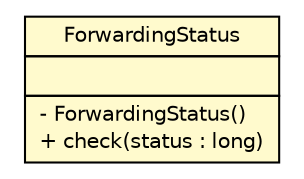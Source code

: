 #!/usr/local/bin/dot
#
# Class diagram 
# Generated by UMLGraph version R5_6 (http://www.umlgraph.org/)
#

digraph G {
	edge [fontname="Helvetica",fontsize=10,labelfontname="Helvetica",labelfontsize=10];
	node [fontname="Helvetica",fontsize=10,shape=plaintext];
	nodesep=0.25;
	ranksep=0.5;
	// org.ietf.nea.pa.validate.rules.ForwardingStatus
	c30262 [label=<<table title="org.ietf.nea.pa.validate.rules.ForwardingStatus" border="0" cellborder="1" cellspacing="0" cellpadding="2" port="p" bgcolor="lemonChiffon" href="./ForwardingStatus.html">
		<tr><td><table border="0" cellspacing="0" cellpadding="1">
<tr><td align="center" balign="center"> ForwardingStatus </td></tr>
		</table></td></tr>
		<tr><td><table border="0" cellspacing="0" cellpadding="1">
<tr><td align="left" balign="left">  </td></tr>
		</table></td></tr>
		<tr><td><table border="0" cellspacing="0" cellpadding="1">
<tr><td align="left" balign="left"> - ForwardingStatus() </td></tr>
<tr><td align="left" balign="left"> + check(status : long) </td></tr>
		</table></td></tr>
		</table>>, URL="./ForwardingStatus.html", fontname="Helvetica", fontcolor="black", fontsize=10.0];
}

